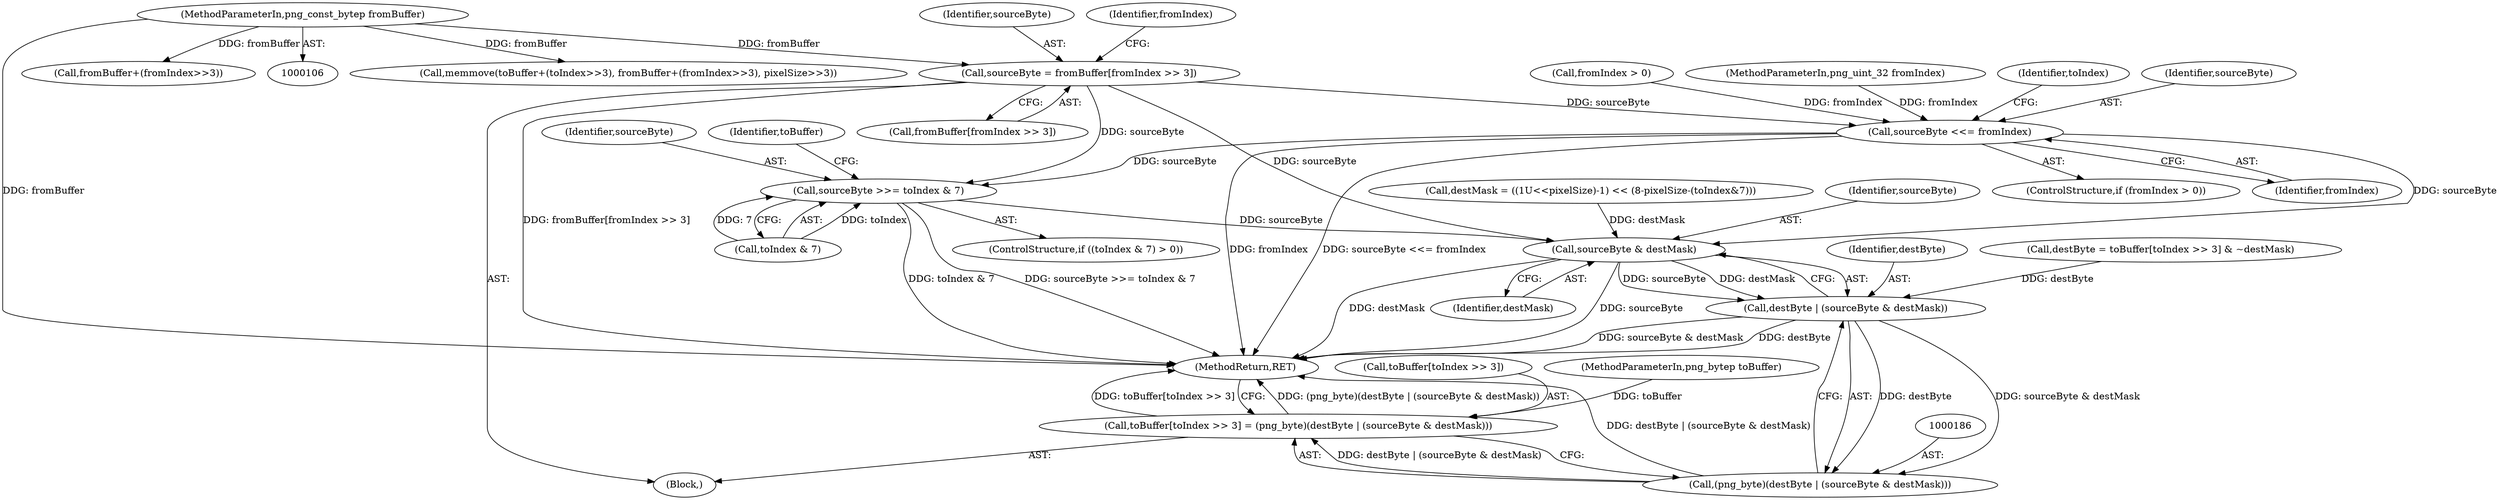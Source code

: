 digraph "1_Android_9d4853418ab2f754c2b63e091c29c5529b8b86ca_119@array" {
"1000151" [label="(Call,sourceByte = fromBuffer[fromIndex >> 3])"];
"1000109" [label="(MethodParameterIn,png_const_bytep fromBuffer)"];
"1000165" [label="(Call,sourceByte <<= fromIndex)"];
"1000174" [label="(Call,sourceByte >>= toIndex & 7)"];
"1000189" [label="(Call,sourceByte & destMask)"];
"1000187" [label="(Call,destByte | (sourceByte & destMask))"];
"1000185" [label="(Call,(png_byte)(destByte | (sourceByte & destMask)))"];
"1000179" [label="(Call,toBuffer[toIndex >> 3] = (png_byte)(destByte | (sourceByte & destMask)))"];
"1000175" [label="(Identifier,sourceByte)"];
"1000141" [label="(Call,destByte = toBuffer[toIndex >> 3] & ~destMask)"];
"1000180" [label="(Call,toBuffer[toIndex >> 3])"];
"1000162" [label="(Call,fromIndex > 0)"];
"1000153" [label="(Call,fromBuffer[fromIndex >> 3])"];
"1000110" [label="(MethodParameterIn,png_uint_32 fromIndex)"];
"1000168" [label="(ControlStructure,if ((toIndex & 7) > 0))"];
"1000123" [label="(Block,)"];
"1000161" [label="(ControlStructure,if (fromIndex > 0))"];
"1000176" [label="(Call,toIndex & 7)"];
"1000151" [label="(Call,sourceByte = fromBuffer[fromIndex >> 3])"];
"1000174" [label="(Call,sourceByte >>= toIndex & 7)"];
"1000165" [label="(Call,sourceByte <<= fromIndex)"];
"1000185" [label="(Call,(png_byte)(destByte | (sourceByte & destMask)))"];
"1000107" [label="(MethodParameterIn,png_bytep toBuffer)"];
"1000193" [label="(Call,memmove(toBuffer+(toIndex>>3), fromBuffer+(fromIndex>>3), pixelSize>>3))"];
"1000189" [label="(Call,sourceByte & destMask)"];
"1000152" [label="(Identifier,sourceByte)"];
"1000187" [label="(Call,destByte | (sourceByte & destMask))"];
"1000207" [label="(MethodReturn,RET)"];
"1000199" [label="(Call,fromBuffer+(fromIndex>>3))"];
"1000125" [label="(Call,destMask = ((1U<<pixelSize)-1) << (8-pixelSize-(toIndex&7)))"];
"1000167" [label="(Identifier,fromIndex)"];
"1000191" [label="(Identifier,destMask)"];
"1000179" [label="(Call,toBuffer[toIndex >> 3] = (png_byte)(destByte | (sourceByte & destMask)))"];
"1000171" [label="(Identifier,toIndex)"];
"1000188" [label="(Identifier,destByte)"];
"1000159" [label="(Identifier,fromIndex)"];
"1000166" [label="(Identifier,sourceByte)"];
"1000181" [label="(Identifier,toBuffer)"];
"1000109" [label="(MethodParameterIn,png_const_bytep fromBuffer)"];
"1000190" [label="(Identifier,sourceByte)"];
"1000151" -> "1000123"  [label="AST: "];
"1000151" -> "1000153"  [label="CFG: "];
"1000152" -> "1000151"  [label="AST: "];
"1000153" -> "1000151"  [label="AST: "];
"1000159" -> "1000151"  [label="CFG: "];
"1000151" -> "1000207"  [label="DDG: fromBuffer[fromIndex >> 3]"];
"1000109" -> "1000151"  [label="DDG: fromBuffer"];
"1000151" -> "1000165"  [label="DDG: sourceByte"];
"1000151" -> "1000174"  [label="DDG: sourceByte"];
"1000151" -> "1000189"  [label="DDG: sourceByte"];
"1000109" -> "1000106"  [label="AST: "];
"1000109" -> "1000207"  [label="DDG: fromBuffer"];
"1000109" -> "1000193"  [label="DDG: fromBuffer"];
"1000109" -> "1000199"  [label="DDG: fromBuffer"];
"1000165" -> "1000161"  [label="AST: "];
"1000165" -> "1000167"  [label="CFG: "];
"1000166" -> "1000165"  [label="AST: "];
"1000167" -> "1000165"  [label="AST: "];
"1000171" -> "1000165"  [label="CFG: "];
"1000165" -> "1000207"  [label="DDG: fromIndex"];
"1000165" -> "1000207"  [label="DDG: sourceByte <<= fromIndex"];
"1000162" -> "1000165"  [label="DDG: fromIndex"];
"1000110" -> "1000165"  [label="DDG: fromIndex"];
"1000165" -> "1000174"  [label="DDG: sourceByte"];
"1000165" -> "1000189"  [label="DDG: sourceByte"];
"1000174" -> "1000168"  [label="AST: "];
"1000174" -> "1000176"  [label="CFG: "];
"1000175" -> "1000174"  [label="AST: "];
"1000176" -> "1000174"  [label="AST: "];
"1000181" -> "1000174"  [label="CFG: "];
"1000174" -> "1000207"  [label="DDG: toIndex & 7"];
"1000174" -> "1000207"  [label="DDG: sourceByte >>= toIndex & 7"];
"1000176" -> "1000174"  [label="DDG: toIndex"];
"1000176" -> "1000174"  [label="DDG: 7"];
"1000174" -> "1000189"  [label="DDG: sourceByte"];
"1000189" -> "1000187"  [label="AST: "];
"1000189" -> "1000191"  [label="CFG: "];
"1000190" -> "1000189"  [label="AST: "];
"1000191" -> "1000189"  [label="AST: "];
"1000187" -> "1000189"  [label="CFG: "];
"1000189" -> "1000207"  [label="DDG: sourceByte"];
"1000189" -> "1000207"  [label="DDG: destMask"];
"1000189" -> "1000187"  [label="DDG: sourceByte"];
"1000189" -> "1000187"  [label="DDG: destMask"];
"1000125" -> "1000189"  [label="DDG: destMask"];
"1000187" -> "1000185"  [label="AST: "];
"1000188" -> "1000187"  [label="AST: "];
"1000185" -> "1000187"  [label="CFG: "];
"1000187" -> "1000207"  [label="DDG: sourceByte & destMask"];
"1000187" -> "1000207"  [label="DDG: destByte"];
"1000187" -> "1000185"  [label="DDG: destByte"];
"1000187" -> "1000185"  [label="DDG: sourceByte & destMask"];
"1000141" -> "1000187"  [label="DDG: destByte"];
"1000185" -> "1000179"  [label="AST: "];
"1000186" -> "1000185"  [label="AST: "];
"1000179" -> "1000185"  [label="CFG: "];
"1000185" -> "1000207"  [label="DDG: destByte | (sourceByte & destMask)"];
"1000185" -> "1000179"  [label="DDG: destByte | (sourceByte & destMask)"];
"1000179" -> "1000123"  [label="AST: "];
"1000180" -> "1000179"  [label="AST: "];
"1000207" -> "1000179"  [label="CFG: "];
"1000179" -> "1000207"  [label="DDG: (png_byte)(destByte | (sourceByte & destMask))"];
"1000179" -> "1000207"  [label="DDG: toBuffer[toIndex >> 3]"];
"1000107" -> "1000179"  [label="DDG: toBuffer"];
}
